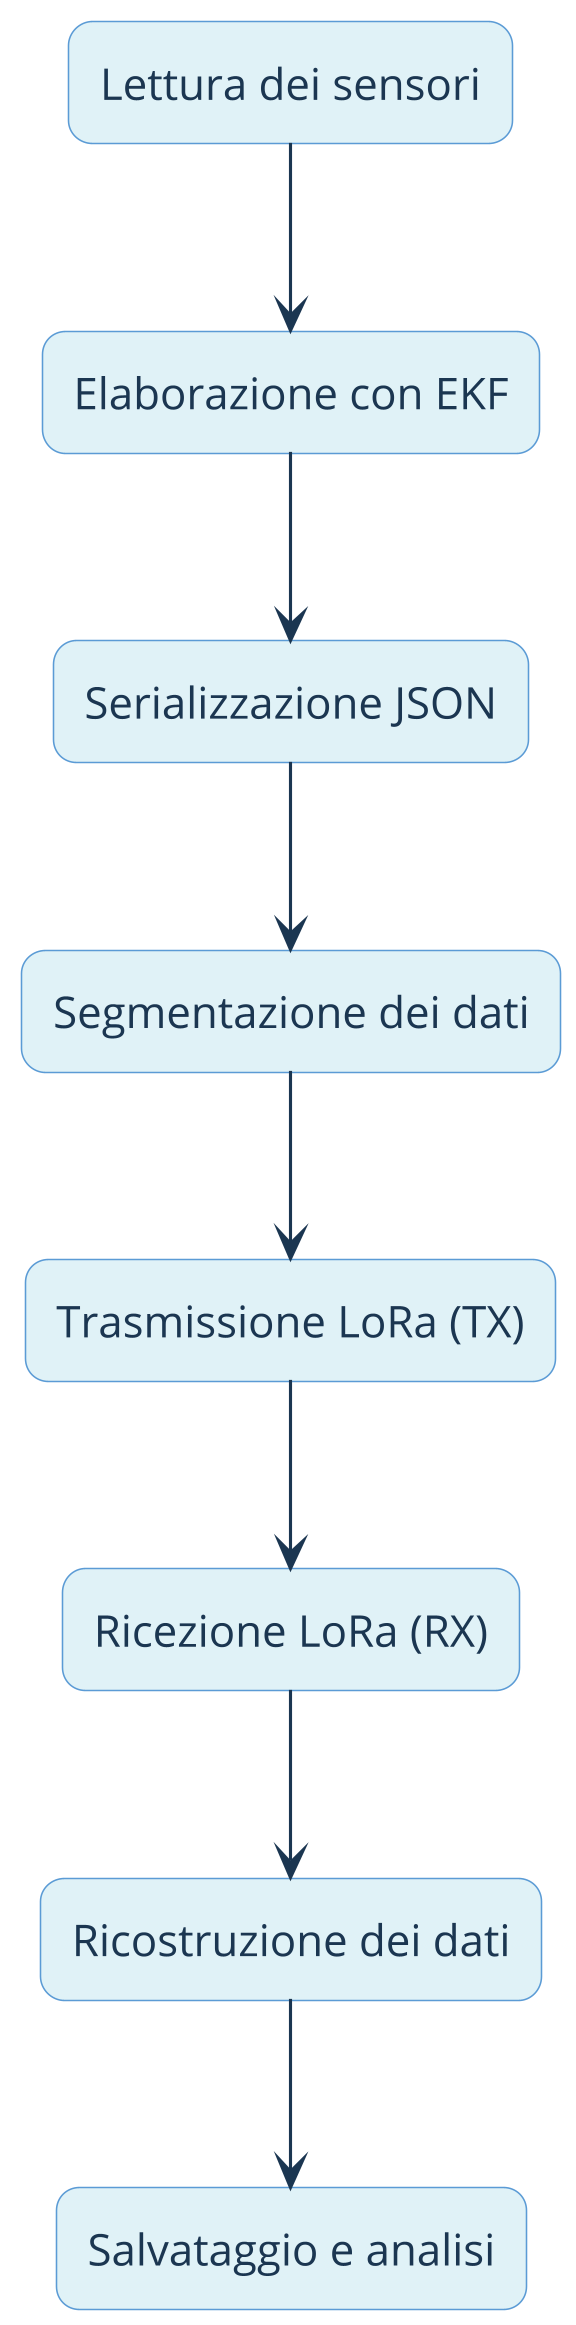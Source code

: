 @startuml data-flow
skinparam dpi 300
skinparam RectangleStyle round
skinparam DefaultFontName "Open Sans"
skinparam DefaultFontStyle bold
skinparam BackgroundColor #ffffff
skinparam Shadowing false
skinparam ArrowColor #1b3651
skinparam FontColor #1b3651
skinparam Rectangle {
    BackgroundColor #E0F2F7
    BorderColor #5B9BD5
    FontColor #1b3651
    RoundCorner 15
}

rectangle "Lettura dei sensori" as SENS
rectangle "Elaborazione con EKF" as EKF
rectangle "Serializzazione JSON" as SER
rectangle "Segmentazione dei dati" as SEG
rectangle "Trasmissione LoRa (TX)" as TX
rectangle "Ricezione LoRa (RX)" as RX
rectangle "Ricostruzione dei dati" as RECV
rectangle "Salvataggio e analisi" as PC

SENS --> EKF
EKF --> SER
SER --> SEG
SEG --> TX
TX --> RX
RX --> RECV
RECV --> PC
@enduml
